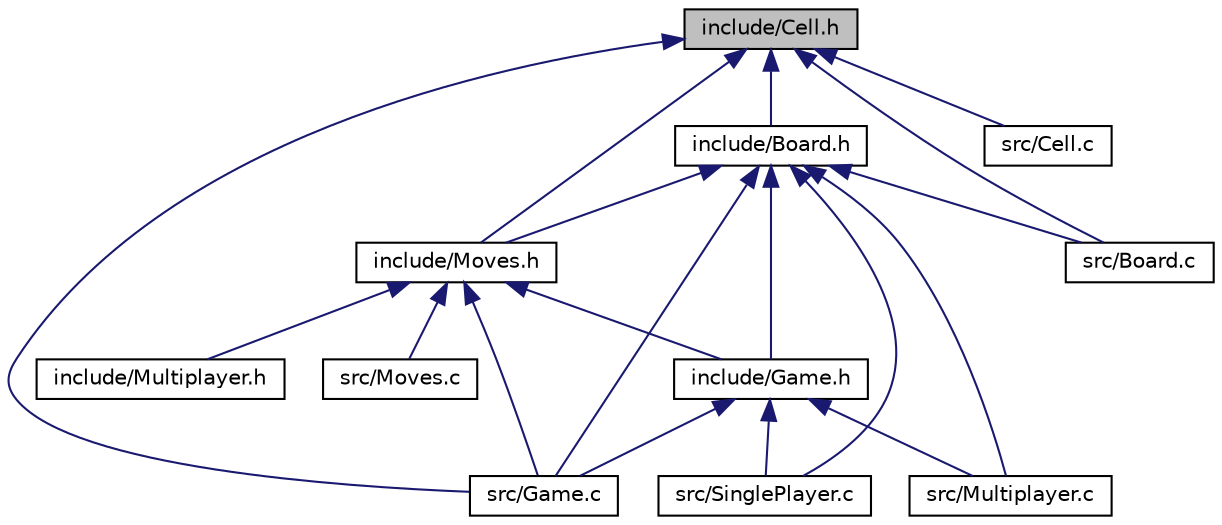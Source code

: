 digraph "include/Cell.h"
{
 // LATEX_PDF_SIZE
  bgcolor="transparent";
  edge [fontname="Helvetica",fontsize="10",labelfontname="Helvetica",labelfontsize="10"];
  node [fontname="Helvetica",fontsize="10",shape=record];
  Node1 [label="include/Cell.h",height=0.2,width=0.4,color="black", fillcolor="grey75", style="filled", fontcolor="black",tooltip="Cell struct and methods to handle cells and their towers."];
  Node1 -> Node2 [dir="back",color="midnightblue",fontsize="10",style="solid"];
  Node2 [label="include/Board.h",height=0.2,width=0.4,color="black",URL="$_board_8h.html",tooltip="Board struct and methods to handle the board."];
  Node2 -> Node3 [dir="back",color="midnightblue",fontsize="10",style="solid"];
  Node3 [label="include/Game.h",height=0.2,width=0.4,color="black",URL="$_game_8h.html",tooltip="Methods to handle a game."];
  Node3 -> Node4 [dir="back",color="midnightblue",fontsize="10",style="solid"];
  Node4 [label="src/Game.c",height=0.2,width=0.4,color="black",URL="$_game_8c.html",tooltip="Methods to handle a game."];
  Node3 -> Node5 [dir="back",color="midnightblue",fontsize="10",style="solid"];
  Node5 [label="src/Multiplayer.c",height=0.2,width=0.4,color="black",URL="$_multiplayer_8c.html",tooltip="Multiplayer mode handler."];
  Node3 -> Node6 [dir="back",color="midnightblue",fontsize="10",style="solid"];
  Node6 [label="src/SinglePlayer.c",height=0.2,width=0.4,color="black",URL="$_single_player_8c.html",tooltip="SinglePlayer mode handler."];
  Node2 -> Node7 [dir="back",color="midnightblue",fontsize="10",style="solid"];
  Node7 [label="include/Moves.h",height=0.2,width=0.4,color="black",URL="$_moves_8h.html",tooltip="Moves contains all the data types and methods used to handle moves."];
  Node7 -> Node3 [dir="back",color="midnightblue",fontsize="10",style="solid"];
  Node7 -> Node8 [dir="back",color="midnightblue",fontsize="10",style="solid"];
  Node8 [label="include/Multiplayer.h",height=0.2,width=0.4,color="black",URL="$_multiplayer_8h.html",tooltip="Multiplayer mode handler."];
  Node7 -> Node4 [dir="back",color="midnightblue",fontsize="10",style="solid"];
  Node7 -> Node9 [dir="back",color="midnightblue",fontsize="10",style="solid"];
  Node9 [label="src/Moves.c",height=0.2,width=0.4,color="black",URL="$_moves_8c.html",tooltip="Moves contains all the data types and methods used to handle moves."];
  Node2 -> Node10 [dir="back",color="midnightblue",fontsize="10",style="solid"];
  Node10 [label="src/Board.c",height=0.2,width=0.4,color="black",URL="$_board_8c.html",tooltip="Board struct and methods to handle the board."];
  Node2 -> Node4 [dir="back",color="midnightblue",fontsize="10",style="solid"];
  Node2 -> Node5 [dir="back",color="midnightblue",fontsize="10",style="solid"];
  Node2 -> Node6 [dir="back",color="midnightblue",fontsize="10",style="solid"];
  Node1 -> Node7 [dir="back",color="midnightblue",fontsize="10",style="solid"];
  Node1 -> Node10 [dir="back",color="midnightblue",fontsize="10",style="solid"];
  Node1 -> Node11 [dir="back",color="midnightblue",fontsize="10",style="solid"];
  Node11 [label="src/Cell.c",height=0.2,width=0.4,color="black",URL="$_cell_8c.html",tooltip="Cell struct and methods to handle cells and their towers."];
  Node1 -> Node4 [dir="back",color="midnightblue",fontsize="10",style="solid"];
}
